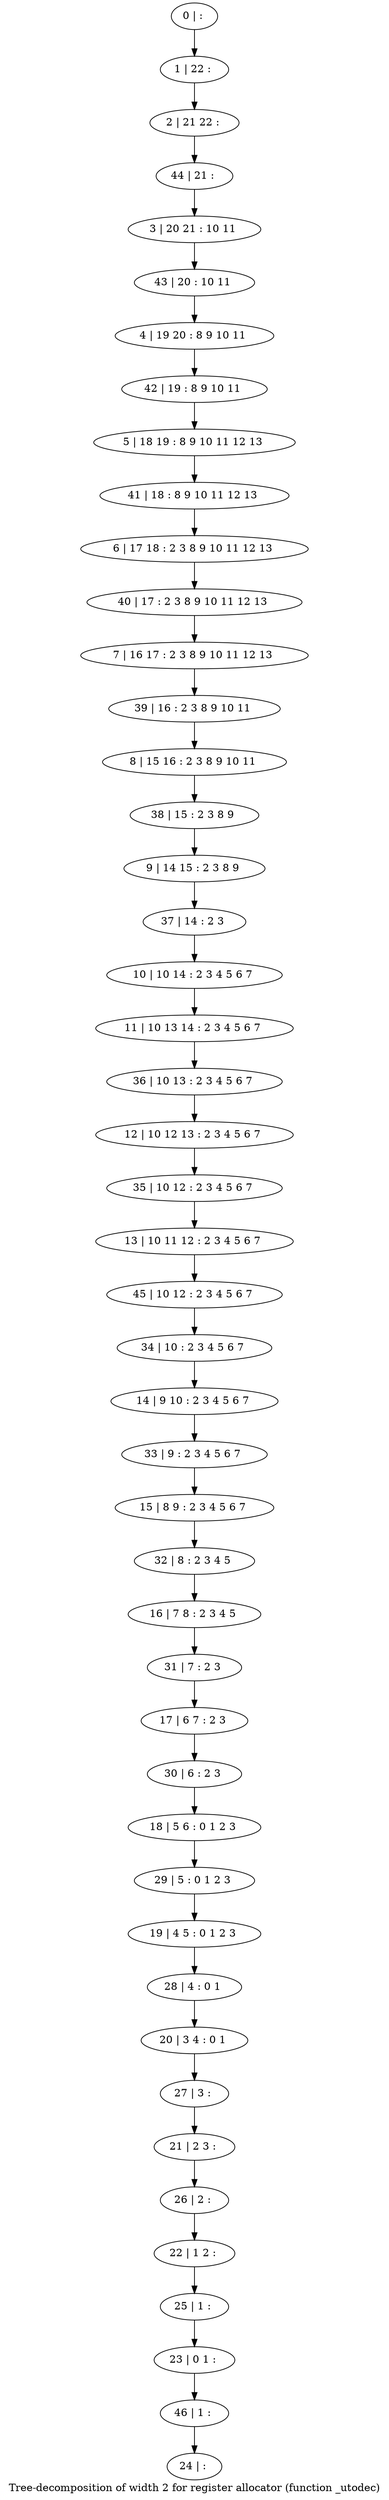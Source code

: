 digraph G {
graph [label="Tree-decomposition of width 2 for register allocator (function _utodec)"]
0[label="0 | : "];
1[label="1 | 22 : "];
2[label="2 | 21 22 : "];
3[label="3 | 20 21 : 10 11 "];
4[label="4 | 19 20 : 8 9 10 11 "];
5[label="5 | 18 19 : 8 9 10 11 12 13 "];
6[label="6 | 17 18 : 2 3 8 9 10 11 12 13 "];
7[label="7 | 16 17 : 2 3 8 9 10 11 12 13 "];
8[label="8 | 15 16 : 2 3 8 9 10 11 "];
9[label="9 | 14 15 : 2 3 8 9 "];
10[label="10 | 10 14 : 2 3 4 5 6 7 "];
11[label="11 | 10 13 14 : 2 3 4 5 6 7 "];
12[label="12 | 10 12 13 : 2 3 4 5 6 7 "];
13[label="13 | 10 11 12 : 2 3 4 5 6 7 "];
14[label="14 | 9 10 : 2 3 4 5 6 7 "];
15[label="15 | 8 9 : 2 3 4 5 6 7 "];
16[label="16 | 7 8 : 2 3 4 5 "];
17[label="17 | 6 7 : 2 3 "];
18[label="18 | 5 6 : 0 1 2 3 "];
19[label="19 | 4 5 : 0 1 2 3 "];
20[label="20 | 3 4 : 0 1 "];
21[label="21 | 2 3 : "];
22[label="22 | 1 2 : "];
23[label="23 | 0 1 : "];
24[label="24 | : "];
25[label="25 | 1 : "];
26[label="26 | 2 : "];
27[label="27 | 3 : "];
28[label="28 | 4 : 0 1 "];
29[label="29 | 5 : 0 1 2 3 "];
30[label="30 | 6 : 2 3 "];
31[label="31 | 7 : 2 3 "];
32[label="32 | 8 : 2 3 4 5 "];
33[label="33 | 9 : 2 3 4 5 6 7 "];
34[label="34 | 10 : 2 3 4 5 6 7 "];
35[label="35 | 10 12 : 2 3 4 5 6 7 "];
36[label="36 | 10 13 : 2 3 4 5 6 7 "];
37[label="37 | 14 : 2 3 "];
38[label="38 | 15 : 2 3 8 9 "];
39[label="39 | 16 : 2 3 8 9 10 11 "];
40[label="40 | 17 : 2 3 8 9 10 11 12 13 "];
41[label="41 | 18 : 8 9 10 11 12 13 "];
42[label="42 | 19 : 8 9 10 11 "];
43[label="43 | 20 : 10 11 "];
44[label="44 | 21 : "];
45[label="45 | 10 12 : 2 3 4 5 6 7 "];
46[label="46 | 1 : "];
0->1 ;
1->2 ;
10->11 ;
25->23 ;
22->25 ;
26->22 ;
21->26 ;
27->21 ;
20->27 ;
28->20 ;
19->28 ;
29->19 ;
18->29 ;
30->18 ;
17->30 ;
31->17 ;
16->31 ;
32->16 ;
15->32 ;
33->15 ;
14->33 ;
34->14 ;
35->13 ;
12->35 ;
36->12 ;
11->36 ;
37->10 ;
9->37 ;
38->9 ;
8->38 ;
39->8 ;
7->39 ;
40->7 ;
6->40 ;
41->6 ;
5->41 ;
42->5 ;
4->42 ;
43->4 ;
3->43 ;
44->3 ;
2->44 ;
45->34 ;
13->45 ;
46->24 ;
23->46 ;
}
